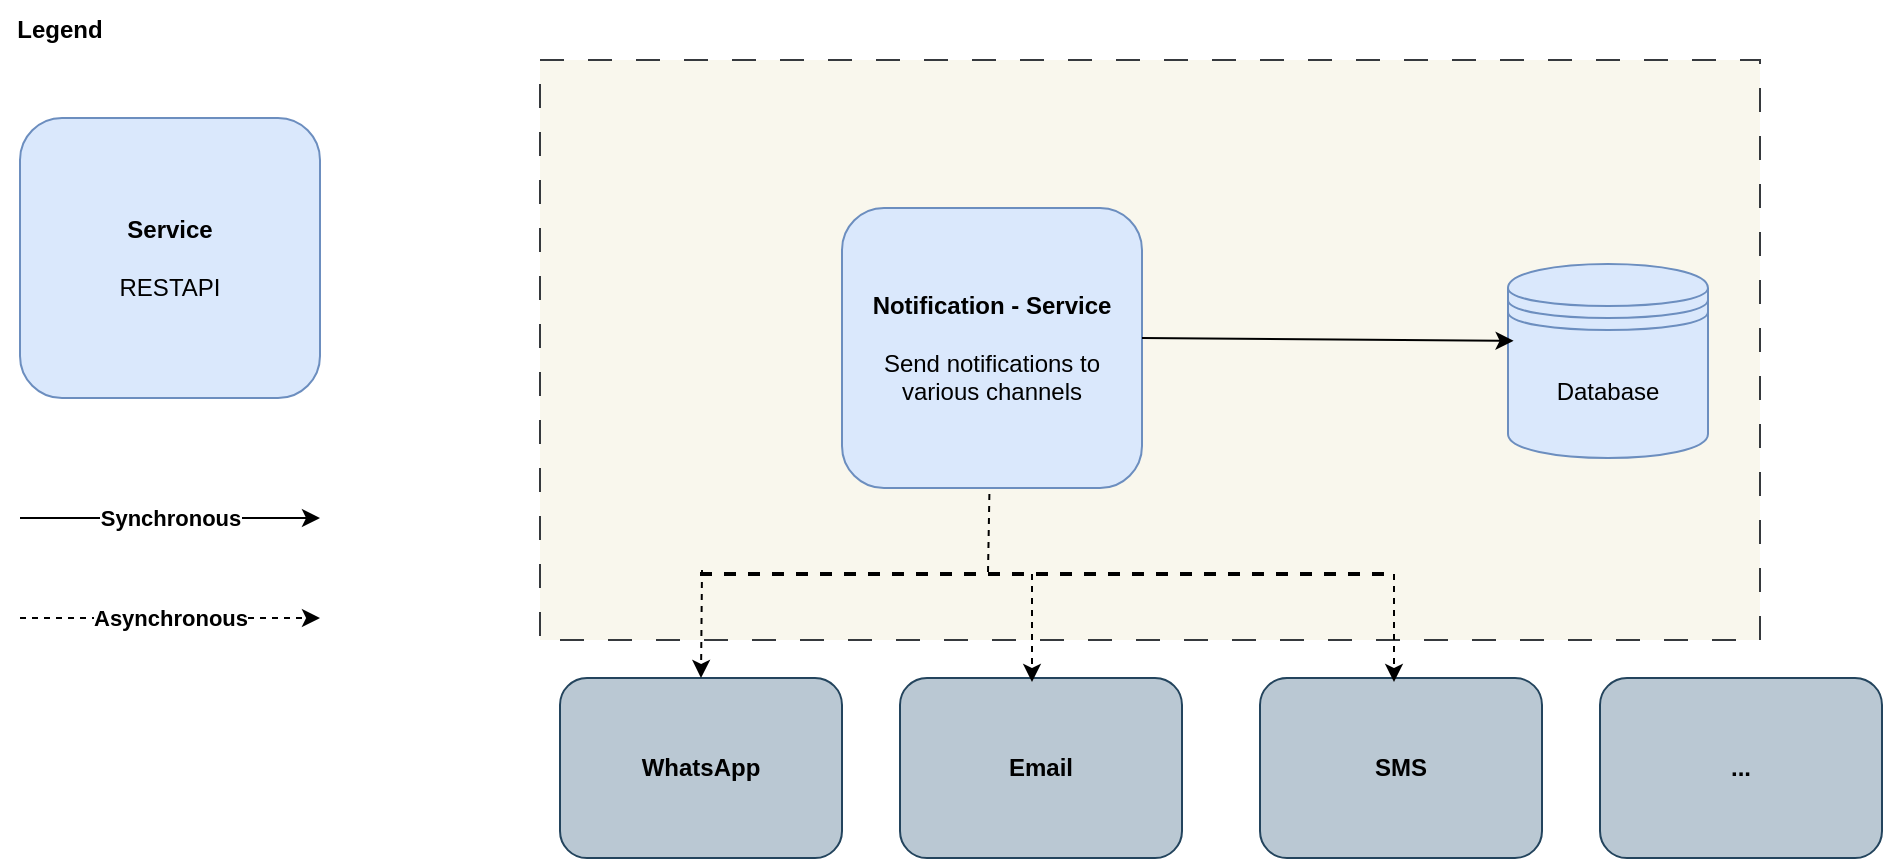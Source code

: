 <mxfile version="21.6.5" type="device">
  <diagram name="Page-1" id="k90j6iX9GJ6VJ4a4yf8y">
    <mxGraphModel dx="1036" dy="606" grid="1" gridSize="10" guides="1" tooltips="1" connect="1" arrows="1" fold="1" page="1" pageScale="1" pageWidth="827" pageHeight="1169" math="0" shadow="0">
      <root>
        <mxCell id="0" />
        <mxCell id="1" parent="0" />
        <mxCell id="nxLS8BQ3Xi2wo8OgELSX-12" value="" style="rounded=0;whiteSpace=wrap;html=1;dashed=1;dashPattern=12 12;fillColor=#f9f7ed;strokeColor=#36393d;" vertex="1" parent="1">
          <mxGeometry x="310" y="41" width="610" height="290" as="geometry" />
        </mxCell>
        <mxCell id="nxLS8BQ3Xi2wo8OgELSX-13" value="&lt;b&gt;Notification - Service&lt;/b&gt;&lt;br&gt;&lt;br&gt;Send notifications to various channels" style="rounded=1;whiteSpace=wrap;html=1;fillColor=#dae8fc;strokeColor=#6c8ebf;fontStyle=0" vertex="1" parent="1">
          <mxGeometry x="461" y="115" width="150" height="140" as="geometry" />
        </mxCell>
        <mxCell id="nxLS8BQ3Xi2wo8OgELSX-14" value="Database" style="shape=datastore;whiteSpace=wrap;html=1;fillColor=#dae8fc;strokeColor=#6c8ebf;" vertex="1" parent="1">
          <mxGeometry x="794" y="143" width="100" height="97" as="geometry" />
        </mxCell>
        <mxCell id="nxLS8BQ3Xi2wo8OgELSX-15" value="&lt;b&gt;WhatsApp&lt;/b&gt;" style="rounded=1;whiteSpace=wrap;html=1;fillColor=#bac8d3;strokeColor=#23445d;fontStyle=0" vertex="1" parent="1">
          <mxGeometry x="320" y="350" width="141" height="90" as="geometry" />
        </mxCell>
        <mxCell id="nxLS8BQ3Xi2wo8OgELSX-16" value="&lt;b&gt;Email&lt;/b&gt;" style="rounded=1;whiteSpace=wrap;html=1;fillColor=#bac8d3;strokeColor=#23445d;fontStyle=0" vertex="1" parent="1">
          <mxGeometry x="490" y="350" width="141" height="90" as="geometry" />
        </mxCell>
        <mxCell id="nxLS8BQ3Xi2wo8OgELSX-17" value="&lt;b&gt;SMS&lt;/b&gt;" style="rounded=1;whiteSpace=wrap;html=1;fillColor=#bac8d3;strokeColor=#23445d;fontStyle=0" vertex="1" parent="1">
          <mxGeometry x="670" y="350" width="141" height="90" as="geometry" />
        </mxCell>
        <mxCell id="nxLS8BQ3Xi2wo8OgELSX-18" value="" style="line;strokeWidth=2;html=1;dashed=1;" vertex="1" parent="1">
          <mxGeometry x="390" y="293" width="348" height="10" as="geometry" />
        </mxCell>
        <mxCell id="nxLS8BQ3Xi2wo8OgELSX-19" value="" style="endArrow=classic;html=1;rounded=0;entryX=0.5;entryY=0;entryDx=0;entryDy=0;arcSize=20;dashed=1;" edge="1" parent="1" target="nxLS8BQ3Xi2wo8OgELSX-15">
          <mxGeometry width="50" height="50" relative="1" as="geometry">
            <mxPoint x="391" y="296" as="sourcePoint" />
            <mxPoint x="438" y="246" as="targetPoint" />
          </mxGeometry>
        </mxCell>
        <mxCell id="nxLS8BQ3Xi2wo8OgELSX-20" value="" style="endArrow=classic;html=1;rounded=0;entryX=0.5;entryY=0;entryDx=0;entryDy=0;arcSize=20;dashed=1;" edge="1" parent="1">
          <mxGeometry width="50" height="50" relative="1" as="geometry">
            <mxPoint x="556" y="298" as="sourcePoint" />
            <mxPoint x="556" y="352" as="targetPoint" />
          </mxGeometry>
        </mxCell>
        <mxCell id="nxLS8BQ3Xi2wo8OgELSX-21" value="" style="endArrow=classic;html=1;rounded=0;entryX=0.5;entryY=0;entryDx=0;entryDy=0;arcSize=20;dashed=1;" edge="1" parent="1">
          <mxGeometry width="50" height="50" relative="1" as="geometry">
            <mxPoint x="737" y="298" as="sourcePoint" />
            <mxPoint x="737" y="352" as="targetPoint" />
          </mxGeometry>
        </mxCell>
        <mxCell id="nxLS8BQ3Xi2wo8OgELSX-22" value="" style="endArrow=classic;html=1;rounded=0;entryX=0.028;entryY=0.396;entryDx=0;entryDy=0;entryPerimeter=0;" edge="1" parent="1" target="nxLS8BQ3Xi2wo8OgELSX-14">
          <mxGeometry width="50" height="50" relative="1" as="geometry">
            <mxPoint x="611" y="180" as="sourcePoint" />
            <mxPoint x="661" y="130" as="targetPoint" />
          </mxGeometry>
        </mxCell>
        <mxCell id="nxLS8BQ3Xi2wo8OgELSX-23" value="" style="endArrow=none;html=1;rounded=0;endFill=0;dashed=1;" edge="1" parent="1" target="nxLS8BQ3Xi2wo8OgELSX-13">
          <mxGeometry width="50" height="50" relative="1" as="geometry">
            <mxPoint x="534" y="297" as="sourcePoint" />
            <mxPoint x="584" y="247" as="targetPoint" />
          </mxGeometry>
        </mxCell>
        <mxCell id="nxLS8BQ3Xi2wo8OgELSX-24" value="&lt;b&gt;Service&lt;/b&gt;&lt;br&gt;&lt;br&gt;RESTAPI" style="rounded=1;whiteSpace=wrap;html=1;fillColor=#dae8fc;strokeColor=#6c8ebf;fontStyle=0" vertex="1" parent="1">
          <mxGeometry x="50" y="70" width="150" height="140" as="geometry" />
        </mxCell>
        <mxCell id="nxLS8BQ3Xi2wo8OgELSX-25" value="Synchronous" style="endArrow=classic;html=1;rounded=0;fontStyle=1" edge="1" parent="1">
          <mxGeometry width="50" height="50" relative="1" as="geometry">
            <mxPoint x="50" y="270" as="sourcePoint" />
            <mxPoint x="200" y="270" as="targetPoint" />
          </mxGeometry>
        </mxCell>
        <mxCell id="nxLS8BQ3Xi2wo8OgELSX-26" value="Legend" style="text;html=1;strokeColor=none;fillColor=none;align=center;verticalAlign=middle;whiteSpace=wrap;rounded=0;fontStyle=1" vertex="1" parent="1">
          <mxGeometry x="40" y="11" width="60" height="30" as="geometry" />
        </mxCell>
        <mxCell id="nxLS8BQ3Xi2wo8OgELSX-27" value="&lt;b&gt;...&lt;/b&gt;" style="rounded=1;whiteSpace=wrap;html=1;fillColor=#bac8d3;strokeColor=#23445d;fontStyle=0" vertex="1" parent="1">
          <mxGeometry x="840" y="350" width="141" height="90" as="geometry" />
        </mxCell>
        <mxCell id="nxLS8BQ3Xi2wo8OgELSX-28" value="Asynchronous" style="endArrow=classic;html=1;rounded=0;dashed=1;fontStyle=1" edge="1" parent="1">
          <mxGeometry width="50" height="50" relative="1" as="geometry">
            <mxPoint x="50.0" y="320" as="sourcePoint" />
            <mxPoint x="200" y="320" as="targetPoint" />
          </mxGeometry>
        </mxCell>
      </root>
    </mxGraphModel>
  </diagram>
</mxfile>
